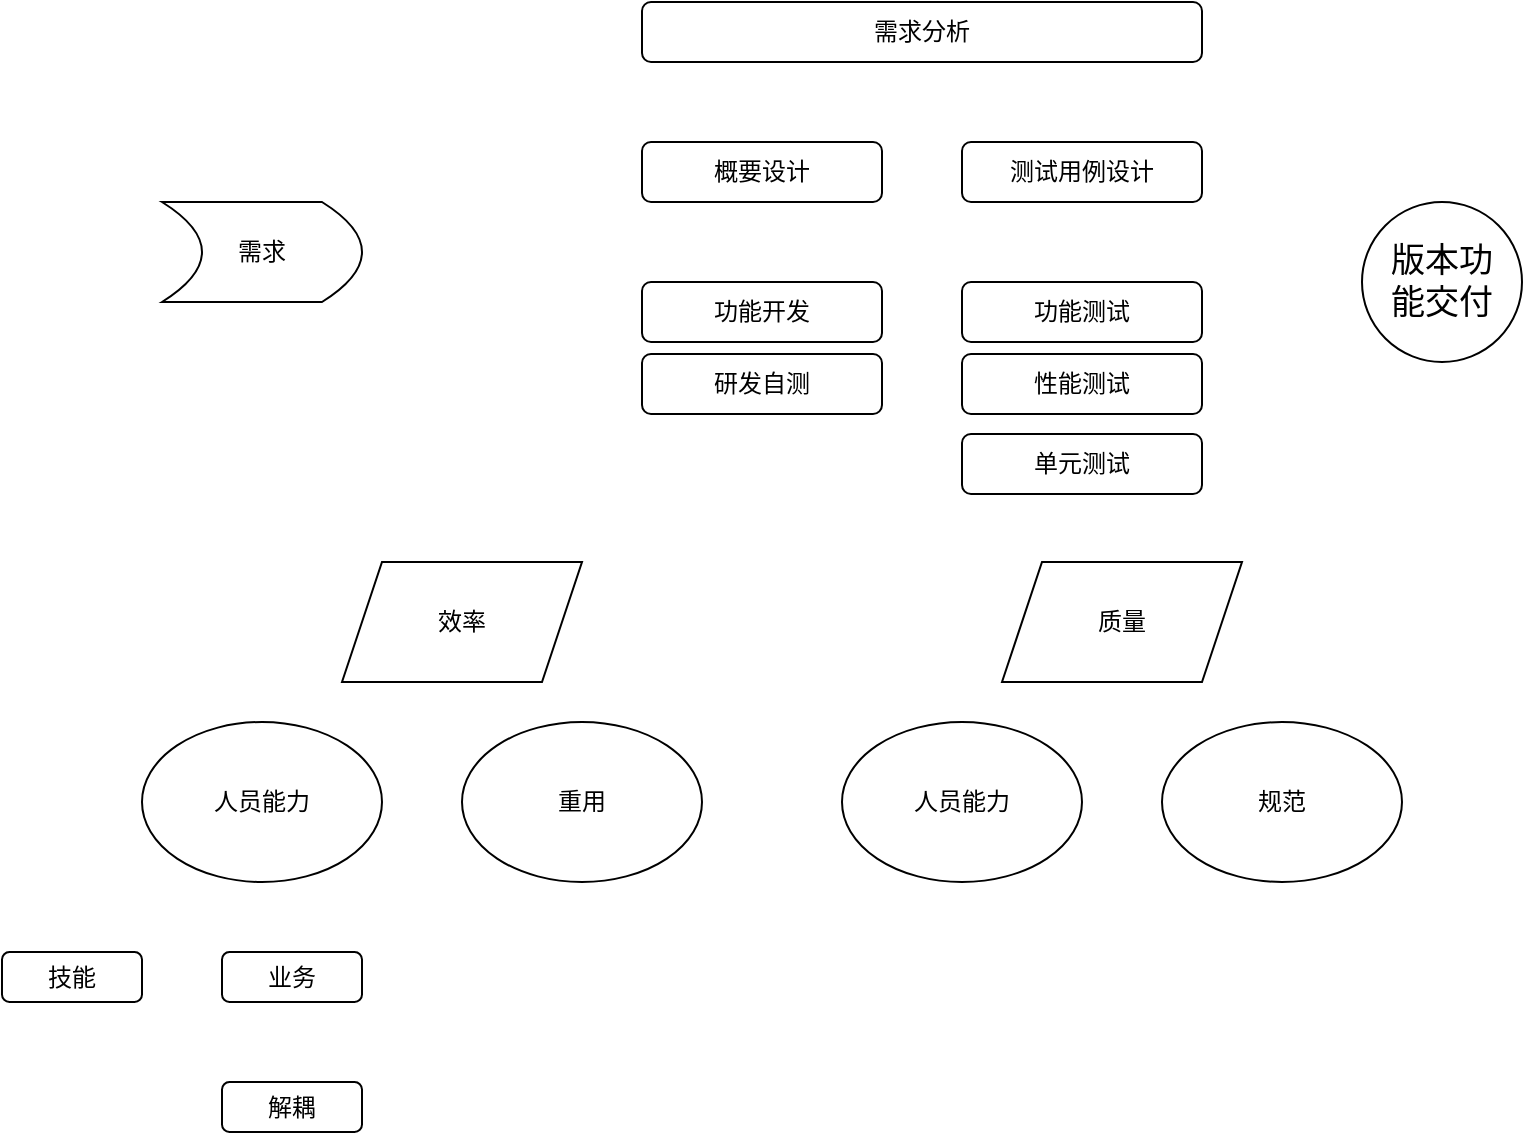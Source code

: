 <mxfile version="26.1.1">
  <diagram name="第 1 页" id="3VDCL5RCeGWMKLo1rC77">
    <mxGraphModel dx="1621" dy="445" grid="1" gridSize="10" guides="1" tooltips="1" connect="1" arrows="1" fold="1" page="1" pageScale="1" pageWidth="827" pageHeight="1169" math="0" shadow="0">
      <root>
        <mxCell id="0" />
        <mxCell id="1" parent="0" />
        <mxCell id="7i-2JK1r4ozWjh2vHMBF-1" value="版本功&lt;div&gt;能交付&lt;/div&gt;" style="ellipse;whiteSpace=wrap;html=1;aspect=fixed;fontSize=17;" vertex="1" parent="1">
          <mxGeometry x="560" y="180" width="80" height="80" as="geometry" />
        </mxCell>
        <mxCell id="7i-2JK1r4ozWjh2vHMBF-2" value="需求" style="shape=dataStorage;whiteSpace=wrap;html=1;fixedSize=1;direction=west;" vertex="1" parent="1">
          <mxGeometry x="-40" y="180" width="100" height="50" as="geometry" />
        </mxCell>
        <mxCell id="7i-2JK1r4ozWjh2vHMBF-4" value="需求分析" style="rounded=1;whiteSpace=wrap;html=1;" vertex="1" parent="1">
          <mxGeometry x="200" y="80" width="280" height="30" as="geometry" />
        </mxCell>
        <mxCell id="7i-2JK1r4ozWjh2vHMBF-5" value="概要设计" style="rounded=1;whiteSpace=wrap;html=1;" vertex="1" parent="1">
          <mxGeometry x="200" y="150" width="120" height="30" as="geometry" />
        </mxCell>
        <mxCell id="7i-2JK1r4ozWjh2vHMBF-6" value="测试用例设计" style="rounded=1;whiteSpace=wrap;html=1;" vertex="1" parent="1">
          <mxGeometry x="360" y="150" width="120" height="30" as="geometry" />
        </mxCell>
        <mxCell id="7i-2JK1r4ozWjh2vHMBF-7" value="功能开发" style="rounded=1;whiteSpace=wrap;html=1;" vertex="1" parent="1">
          <mxGeometry x="200" y="220" width="120" height="30" as="geometry" />
        </mxCell>
        <mxCell id="7i-2JK1r4ozWjh2vHMBF-8" value="功能测试" style="rounded=1;whiteSpace=wrap;html=1;" vertex="1" parent="1">
          <mxGeometry x="360" y="220" width="120" height="30" as="geometry" />
        </mxCell>
        <mxCell id="7i-2JK1r4ozWjh2vHMBF-9" value="性能测试" style="rounded=1;whiteSpace=wrap;html=1;" vertex="1" parent="1">
          <mxGeometry x="360" y="256" width="120" height="30" as="geometry" />
        </mxCell>
        <mxCell id="7i-2JK1r4ozWjh2vHMBF-10" value="单元测试" style="rounded=1;whiteSpace=wrap;html=1;" vertex="1" parent="1">
          <mxGeometry x="360" y="296" width="120" height="30" as="geometry" />
        </mxCell>
        <mxCell id="7i-2JK1r4ozWjh2vHMBF-11" value="研发自测" style="rounded=1;whiteSpace=wrap;html=1;" vertex="1" parent="1">
          <mxGeometry x="200" y="256" width="120" height="30" as="geometry" />
        </mxCell>
        <mxCell id="7i-2JK1r4ozWjh2vHMBF-12" value="效率" style="shape=parallelogram;perimeter=parallelogramPerimeter;whiteSpace=wrap;html=1;fixedSize=1;" vertex="1" parent="1">
          <mxGeometry x="50" y="360" width="120" height="60" as="geometry" />
        </mxCell>
        <mxCell id="7i-2JK1r4ozWjh2vHMBF-13" value="质量" style="shape=parallelogram;perimeter=parallelogramPerimeter;whiteSpace=wrap;html=1;fixedSize=1;" vertex="1" parent="1">
          <mxGeometry x="380" y="360" width="120" height="60" as="geometry" />
        </mxCell>
        <mxCell id="7i-2JK1r4ozWjh2vHMBF-14" value="人员能力" style="ellipse;whiteSpace=wrap;html=1;" vertex="1" parent="1">
          <mxGeometry x="-50" y="440" width="120" height="80" as="geometry" />
        </mxCell>
        <mxCell id="7i-2JK1r4ozWjh2vHMBF-15" value="重用" style="ellipse;whiteSpace=wrap;html=1;" vertex="1" parent="1">
          <mxGeometry x="110" y="440" width="120" height="80" as="geometry" />
        </mxCell>
        <mxCell id="7i-2JK1r4ozWjh2vHMBF-16" value="人员能力" style="ellipse;whiteSpace=wrap;html=1;" vertex="1" parent="1">
          <mxGeometry x="300" y="440" width="120" height="80" as="geometry" />
        </mxCell>
        <mxCell id="7i-2JK1r4ozWjh2vHMBF-17" value="规范" style="ellipse;whiteSpace=wrap;html=1;" vertex="1" parent="1">
          <mxGeometry x="460" y="440" width="120" height="80" as="geometry" />
        </mxCell>
        <mxCell id="7i-2JK1r4ozWjh2vHMBF-18" value="技能" style="rounded=1;whiteSpace=wrap;html=1;" vertex="1" parent="1">
          <mxGeometry x="-120" y="555" width="70" height="25" as="geometry" />
        </mxCell>
        <mxCell id="7i-2JK1r4ozWjh2vHMBF-19" value="业务" style="rounded=1;whiteSpace=wrap;html=1;" vertex="1" parent="1">
          <mxGeometry x="-10" y="555" width="70" height="25" as="geometry" />
        </mxCell>
        <mxCell id="7i-2JK1r4ozWjh2vHMBF-20" value="解耦" style="rounded=1;whiteSpace=wrap;html=1;" vertex="1" parent="1">
          <mxGeometry x="-10" y="620" width="70" height="25" as="geometry" />
        </mxCell>
      </root>
    </mxGraphModel>
  </diagram>
</mxfile>
